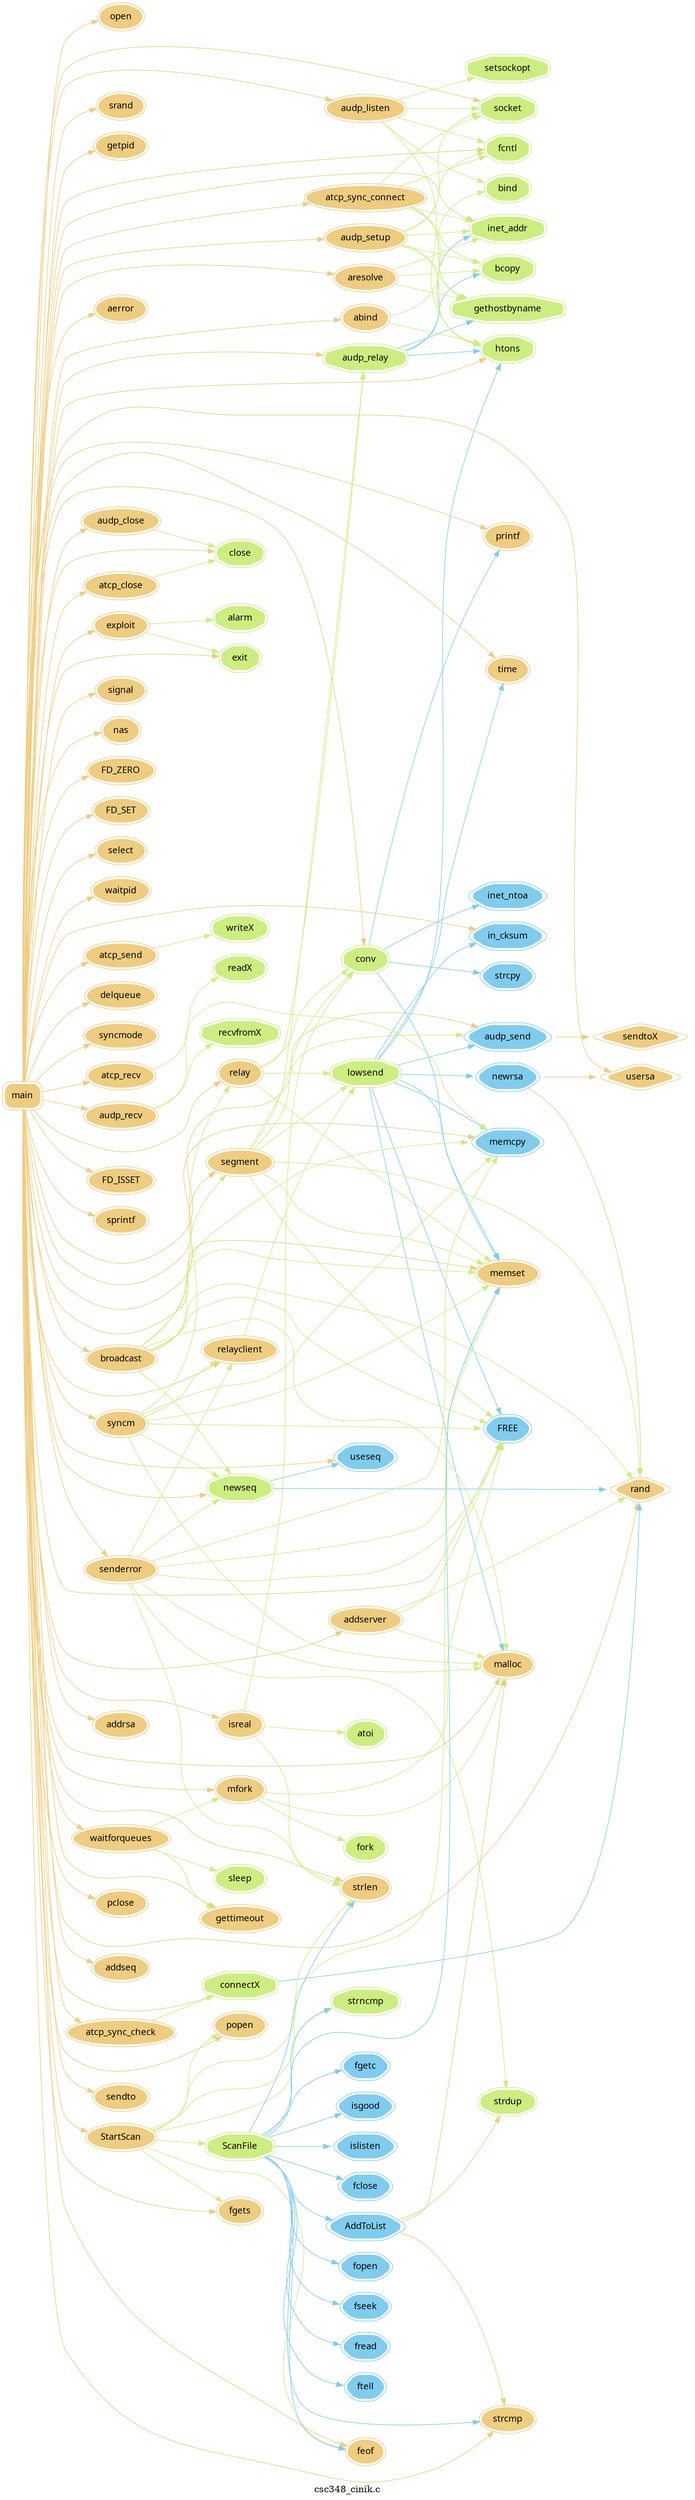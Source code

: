 digraph G {
node [peripheries=2 style="filled,rounded" fontname="Vera Sans YuanTi Mono" color="#eecc80"];
rankdir=LR;
label="csc348_cinik.c"
main [shape=box];
node [color="#eecc80" shape=ellipse];edge [color="#eecc80"];
main->open
node [color="#eecc80" shape=ellipse];edge [color="#eecc80"];
main->time
node [color="#eecc80" shape=ellipse];edge [color="#eecc80"];
main->printf
node [color="#eecc80" shape=ellipse];edge [color="#eecc80"];
main->srand
node [color="#eecc80" shape=ellipse];edge [color="#eecc80"];
main->getpid
node [color="#eecc80" shape=ellipse];edge [color="#eecc80"];
main->memset
node [color="#eecc80" shape=ellipse];edge [color="#eecc80"];
main->audp_listen
node [color="#ccee80" shape=octagon];edge [color="#ccee80"];
audp_listen->socket
node [color="#ccee80" shape=octagon];edge [color="#ccee80"];
audp_listen->htons
node [color="#ccee80" shape=octagon];edge [color="#ccee80"];
audp_listen->bind
node [color="#ccee80" shape=octagon];edge [color="#ccee80"];
audp_listen->fcntl
node [color="#ccee80" shape=octagon];edge [color="#ccee80"];
audp_listen->setsockopt
node [color="#eecc80" shape=ellipse];edge [color="#eecc80"];
main->aerror
node [color="#eecc80" shape=ellipse];edge [color="#eecc80"];
main->malloc
node [color="#eecc80" shape=ellipse];edge [color="#eecc80"];
main->aresolve
node [color="#ccee80" shape=octagon];edge [color="#ccee80"];
aresolve->inet_addr
node [color="#ccee80" shape=octagon];edge [color="#ccee80"];
aresolve->gethostbyname
node [color="#ccee80" shape=octagon];edge [color="#ccee80"];
aresolve->bcopy
node [color="#eecc80" shape=ellipse];edge [color="#eecc80"];
main->relay
node [color="#ccee80" shape=octagon];edge [color="#ccee80"];
relay->memset
node [color="#ccee80" shape=octagon];edge [color="#ccee80"];
relay->conv
node [color="#80ccee" shape=hexagon];edge [color="#80ccee"];
conv->memset
node [color="#80ccee" shape=hexagon];edge [color="#80ccee"];
conv->strcpy
node [color="#80ccee" shape=hexagon];edge [color="#80ccee"];
conv->inet_ntoa
node [color="#80ccee" shape=hexagon];edge [color="#80ccee"];
conv->printf
node [color="#ccee80" shape=octagon];edge [color="#ccee80"];
relay->audp_relay
node [color="#80ccee" shape=hexagon];edge [color="#80ccee"];
audp_relay->inet_addr
node [color="#80ccee" shape=hexagon];edge [color="#80ccee"];
audp_relay->gethostbyname
node [color="#80ccee" shape=hexagon];edge [color="#80ccee"];
audp_relay->bcopy
node [color="#80ccee" shape=hexagon];edge [color="#80ccee"];
audp_relay->htons
node [color="#ccee80" shape=octagon];edge [color="#ccee80"];
relay->lowsend
node [color="#80ccee" shape=hexagon];edge [color="#80ccee"];
lowsend->malloc
node [color="#80ccee" shape=hexagon];edge [color="#80ccee"];
lowsend->memset
node [color="#80ccee" shape=hexagon];edge [color="#80ccee"];
lowsend->in_cksum
node [color="#80ccee" shape=hexagon];edge [color="#80ccee"];
lowsend->newrsa
node [color="#eecc80" shape=diamond];edge [color="#eecc80"];
newrsa->rand
node [color="#eecc80" shape=diamond];edge [color="#eecc80"];
newrsa->usersa
node [color="#80ccee" shape=hexagon];edge [color="#80ccee"];
lowsend->memcpy
node [color="#80ccee" shape=hexagon];edge [color="#80ccee"];
lowsend->time
node [color="#80ccee" shape=hexagon];edge [color="#80ccee"];
lowsend->htons
node [color="#80ccee" shape=hexagon];edge [color="#80ccee"];
lowsend->audp_send
node [color="#eecc80" shape=diamond];edge [color="#eecc80"];
audp_send->sendtoX
node [color="#80ccee" shape=hexagon];edge [color="#80ccee"];
lowsend->FREE
node [color="#eecc80" shape=ellipse];edge [color="#eecc80"];
main->rand
node [color="#eecc80" shape=ellipse];edge [color="#eecc80"];
main->signal
node [color="#eecc80" shape=ellipse];edge [color="#eecc80"];
main->nas
node [color="#eecc80" shape=ellipse];edge [color="#eecc80"];
main->FD_ZERO
node [color="#eecc80" shape=ellipse];edge [color="#eecc80"];
main->FD_SET
node [color="#eecc80" shape=ellipse];edge [color="#eecc80"];
main->select
node [color="#eecc80" shape=ellipse];edge [color="#eecc80"];
main->waitpid
node [color="#eecc80" shape=ellipse];edge [color="#eecc80"];
main->FREE
node [color="#eecc80" shape=ellipse];edge [color="#eecc80"];
main->segment
node [color="#ccee80" shape=octagon];edge [color="#ccee80"];
segment->lowsend
node [color="#ccee80" shape=octagon];edge [color="#ccee80"];
segment->rand
node [color="#ccee80" shape=octagon];edge [color="#ccee80"];
segment->memset
node [color="#ccee80" shape=octagon];edge [color="#ccee80"];
segment->conv
node [color="#ccee80" shape=octagon];edge [color="#ccee80"];
segment->audp_relay
node [color="#ccee80" shape=octagon];edge [color="#ccee80"];
segment->audp_send
node [color="#ccee80" shape=octagon];edge [color="#ccee80"];
segment->FREE
node [color="#eecc80" shape=ellipse];edge [color="#eecc80"];
main->gettimeout
node [color="#eecc80" shape=ellipse];edge [color="#eecc80"];
main->delqueue
node [color="#eecc80" shape=ellipse];edge [color="#eecc80"];
main->conv
node [color="#eecc80" shape=ellipse];edge [color="#eecc80"];
main->audp_relay
node [color="#eecc80" shape=ellipse];edge [color="#eecc80"];
main->audp_send
node [color="#eecc80" shape=ellipse];edge [color="#eecc80"];
main->syncmode
node [color="#eecc80" shape=ellipse];edge [color="#eecc80"];
main->broadcast
node [color="#ccee80" shape=octagon];edge [color="#ccee80"];
broadcast->malloc
node [color="#ccee80" shape=octagon];edge [color="#ccee80"];
broadcast->memset
node [color="#ccee80" shape=octagon];edge [color="#ccee80"];
broadcast->rand
node [color="#ccee80" shape=octagon];edge [color="#ccee80"];
broadcast->newseq
node [color="#80ccee" shape=hexagon];edge [color="#80ccee"];
newseq->rand
node [color="#80ccee" shape=hexagon];edge [color="#80ccee"];
newseq->useseq
node [color="#ccee80" shape=octagon];edge [color="#ccee80"];
broadcast->memcpy
node [color="#ccee80" shape=octagon];edge [color="#ccee80"];
broadcast->segment
node [color="#ccee80" shape=octagon];edge [color="#ccee80"];
broadcast->FREE
node [color="#eecc80" shape=ellipse];edge [color="#eecc80"];
main->FD_ISSET
node [color="#eecc80" shape=ellipse];edge [color="#eecc80"];
main->sprintf
node [color="#eecc80" shape=ellipse];edge [color="#eecc80"];
main->atcp_sync_connect
node [color="#ccee80" shape=octagon];edge [color="#ccee80"];
atcp_sync_connect->socket
node [color="#ccee80" shape=octagon];edge [color="#ccee80"];
atcp_sync_connect->inet_addr
node [color="#ccee80" shape=octagon];edge [color="#ccee80"];
atcp_sync_connect->gethostbyname
node [color="#ccee80" shape=octagon];edge [color="#ccee80"];
atcp_sync_connect->bcopy
node [color="#ccee80" shape=octagon];edge [color="#ccee80"];
atcp_sync_connect->htons
node [color="#ccee80" shape=octagon];edge [color="#ccee80"];
atcp_sync_connect->fcntl
node [color="#eecc80" shape=ellipse];edge [color="#eecc80"];
main->atcp_sync_check
node [color="#ccee80" shape=octagon];edge [color="#ccee80"];
atcp_sync_check->connectX
node [color="#80ccee" shape=hexagon];edge [color="#80ccee"];
connectX->rand
node [color="#eecc80" shape=ellipse];edge [color="#eecc80"];
main->atcp_close
node [color="#ccee80" shape=octagon];edge [color="#ccee80"];
atcp_close->close
node [color="#eecc80" shape=ellipse];edge [color="#eecc80"];
main->strcmp
node [color="#eecc80" shape=ellipse];edge [color="#eecc80"];
main->mfork
node [color="#ccee80" shape=octagon];edge [color="#ccee80"];
mfork->fork
node [color="#ccee80" shape=octagon];edge [color="#ccee80"];
mfork->malloc
node [color="#ccee80" shape=octagon];edge [color="#ccee80"];
mfork->FREE
node [color="#eecc80" shape=ellipse];edge [color="#eecc80"];
main->exploit
node [color="#ccee80" shape=octagon];edge [color="#ccee80"];
exploit->alarm
node [color="#ccee80" shape=octagon];edge [color="#ccee80"];
exploit->exit
node [color="#eecc80" shape=ellipse];edge [color="#eecc80"];
main->exit
node [color="#eecc80" shape=ellipse];edge [color="#eecc80"];
main->newseq
node [color="#eecc80" shape=ellipse];edge [color="#eecc80"];
main->relayclient
node [color="#ccee80" shape=octagon];edge [color="#ccee80"];
relayclient->lowsend
node [color="#eecc80" shape=ellipse];edge [color="#eecc80"];
main->atcp_send
node [color="#ccee80" shape=octagon];edge [color="#ccee80"];
atcp_send->writeX
node [color="#eecc80" shape=ellipse];edge [color="#eecc80"];
main->atcp_recv
node [color="#ccee80" shape=octagon];edge [color="#ccee80"];
atcp_recv->readX
node [color="#eecc80" shape=ellipse];edge [color="#eecc80"];
main->memcpy
node [color="#eecc80" shape=ellipse];edge [color="#eecc80"];
main->audp_recv
node [color="#ccee80" shape=octagon];edge [color="#ccee80"];
audp_recv->memcpy
node [color="#ccee80" shape=octagon];edge [color="#ccee80"];
audp_recv->recvfromX
node [color="#eecc80" shape=ellipse];edge [color="#eecc80"];
main->in_cksum
node [color="#eecc80" shape=ellipse];edge [color="#eecc80"];
main->usersa
node [color="#eecc80" shape=ellipse];edge [color="#eecc80"];
main->addrsa
node [color="#eecc80" shape=ellipse];edge [color="#eecc80"];
main->abind
node [color="#ccee80" shape=octagon];edge [color="#ccee80"];
abind->htons
node [color="#ccee80" shape=octagon];edge [color="#ccee80"];
abind->bind
node [color="#eecc80" shape=ellipse];edge [color="#eecc80"];
main->popen
node [color="#eecc80" shape=ellipse];edge [color="#eecc80"];
main->fgets
node [color="#eecc80" shape=ellipse];edge [color="#eecc80"];
main->feof
node [color="#eecc80" shape=ellipse];edge [color="#eecc80"];
main->strlen
node [color="#eecc80" shape=ellipse];edge [color="#eecc80"];
main->pclose
node [color="#eecc80" shape=ellipse];edge [color="#eecc80"];
main->senderror
node [color="#ccee80" shape=octagon];edge [color="#ccee80"];
senderror->strdup
node [color="#ccee80" shape=octagon];edge [color="#ccee80"];
senderror->memset
node [color="#ccee80" shape=octagon];edge [color="#ccee80"];
senderror->newseq
node [color="#ccee80" shape=octagon];edge [color="#ccee80"];
senderror->strlen
node [color="#ccee80" shape=octagon];edge [color="#ccee80"];
senderror->malloc
node [color="#ccee80" shape=octagon];edge [color="#ccee80"];
senderror->FREE
node [color="#ccee80" shape=octagon];edge [color="#ccee80"];
senderror->memcpy
node [color="#ccee80" shape=octagon];edge [color="#ccee80"];
senderror->relayclient
node [color="#eecc80" shape=ellipse];edge [color="#eecc80"];
main->useseq
node [color="#eecc80" shape=ellipse];edge [color="#eecc80"];
main->addseq
node [color="#eecc80" shape=ellipse];edge [color="#eecc80"];
main->syncm
node [color="#ccee80" shape=octagon];edge [color="#ccee80"];
syncm->malloc
node [color="#ccee80" shape=octagon];edge [color="#ccee80"];
syncm->memset
node [color="#ccee80" shape=octagon];edge [color="#ccee80"];
syncm->newseq
node [color="#ccee80" shape=octagon];edge [color="#ccee80"];
syncm->memcpy
node [color="#ccee80" shape=octagon];edge [color="#ccee80"];
syncm->relay
node [color="#ccee80" shape=octagon];edge [color="#ccee80"];
syncm->relayclient
node [color="#ccee80" shape=octagon];edge [color="#ccee80"];
syncm->FREE
node [color="#eecc80" shape=ellipse];edge [color="#eecc80"];
main->inet_addr
node [color="#eecc80" shape=ellipse];edge [color="#eecc80"];
main->htons
node [color="#eecc80" shape=ellipse];edge [color="#eecc80"];
main->isreal
node [color="#ccee80" shape=octagon];edge [color="#ccee80"];
isreal->conv
node [color="#ccee80" shape=octagon];edge [color="#ccee80"];
isreal->strlen
node [color="#ccee80" shape=octagon];edge [color="#ccee80"];
isreal->atoi
node [color="#eecc80" shape=ellipse];edge [color="#eecc80"];
main->waitforqueues
node [color="#ccee80" shape=octagon];edge [color="#ccee80"];
waitforqueues->mfork
node [color="#ccee80" shape=octagon];edge [color="#ccee80"];
waitforqueues->sleep
node [color="#ccee80" shape=octagon];edge [color="#ccee80"];
waitforqueues->gettimeout
node [color="#eecc80" shape=ellipse];edge [color="#eecc80"];
main->socket
node [color="#eecc80" shape=ellipse];edge [color="#eecc80"];
main->fcntl
node [color="#eecc80" shape=ellipse];edge [color="#eecc80"];
main->sendto
node [color="#eecc80" shape=ellipse];edge [color="#eecc80"];
main->close
node [color="#eecc80" shape=ellipse];edge [color="#eecc80"];
main->connectX
node [color="#eecc80" shape=ellipse];edge [color="#eecc80"];
main->StartScan
node [color="#ccee80" shape=octagon];edge [color="#ccee80"];
StartScan->popen
node [color="#ccee80" shape=octagon];edge [color="#ccee80"];
StartScan->memset
node [color="#ccee80" shape=octagon];edge [color="#ccee80"];
StartScan->fgets
node [color="#ccee80" shape=octagon];edge [color="#ccee80"];
StartScan->feof
node [color="#ccee80" shape=octagon];edge [color="#ccee80"];
StartScan->strlen
node [color="#ccee80" shape=octagon];edge [color="#ccee80"];
StartScan->strncmp
node [color="#ccee80" shape=octagon];edge [color="#ccee80"];
StartScan->ScanFile
node [color="#80ccee" shape=hexagon];edge [color="#80ccee"];
ScanFile->fopen
node [color="#80ccee" shape=hexagon];edge [color="#80ccee"];
ScanFile->memset
node [color="#80ccee" shape=hexagon];edge [color="#80ccee"];
ScanFile->fseek
node [color="#80ccee" shape=hexagon];edge [color="#80ccee"];
ScanFile->fread
node [color="#80ccee" shape=hexagon];edge [color="#80ccee"];
ScanFile->feof
node [color="#80ccee" shape=hexagon];edge [color="#80ccee"];
ScanFile->ftell
node [color="#80ccee" shape=hexagon];edge [color="#80ccee"];
ScanFile->fgetc
node [color="#80ccee" shape=hexagon];edge [color="#80ccee"];
ScanFile->isgood
node [color="#80ccee" shape=hexagon];edge [color="#80ccee"];
ScanFile->strlen
node [color="#80ccee" shape=hexagon];edge [color="#80ccee"];
ScanFile->strcmp
node [color="#80ccee" shape=hexagon];edge [color="#80ccee"];
ScanFile->strncmp
node [color="#80ccee" shape=hexagon];edge [color="#80ccee"];
ScanFile->islisten
node [color="#80ccee" shape=hexagon];edge [color="#80ccee"];
ScanFile->AddToList
node [color="#eecc80" shape=diamond];edge [color="#eecc80"];
AddToList->strcmp
node [color="#eecc80" shape=diamond];edge [color="#eecc80"];
AddToList->malloc
node [color="#eecc80" shape=diamond];edge [color="#eecc80"];
AddToList->strdup
node [color="#80ccee" shape=hexagon];edge [color="#80ccee"];
ScanFile->fclose
node [color="#eecc80" shape=ellipse];edge [color="#eecc80"];
main->audp_setup
node [color="#ccee80" shape=octagon];edge [color="#ccee80"];
audp_setup->socket
node [color="#ccee80" shape=octagon];edge [color="#ccee80"];
audp_setup->inet_addr
node [color="#ccee80" shape=octagon];edge [color="#ccee80"];
audp_setup->gethostbyname
node [color="#ccee80" shape=octagon];edge [color="#ccee80"];
audp_setup->bcopy
node [color="#ccee80" shape=octagon];edge [color="#ccee80"];
audp_setup->htons
node [color="#ccee80" shape=octagon];edge [color="#ccee80"];
audp_setup->fcntl
node [color="#eecc80" shape=ellipse];edge [color="#eecc80"];
main->audp_close
node [color="#ccee80" shape=octagon];edge [color="#ccee80"];
audp_close->close
node [color="#eecc80" shape=ellipse];edge [color="#eecc80"];
main->addserver
node [color="#ccee80" shape=octagon];edge [color="#ccee80"];
addserver->malloc
node [color="#ccee80" shape=octagon];edge [color="#ccee80"];
addserver->rand
node [color="#ccee80" shape=octagon];edge [color="#ccee80"];
addserver->FREE
}
